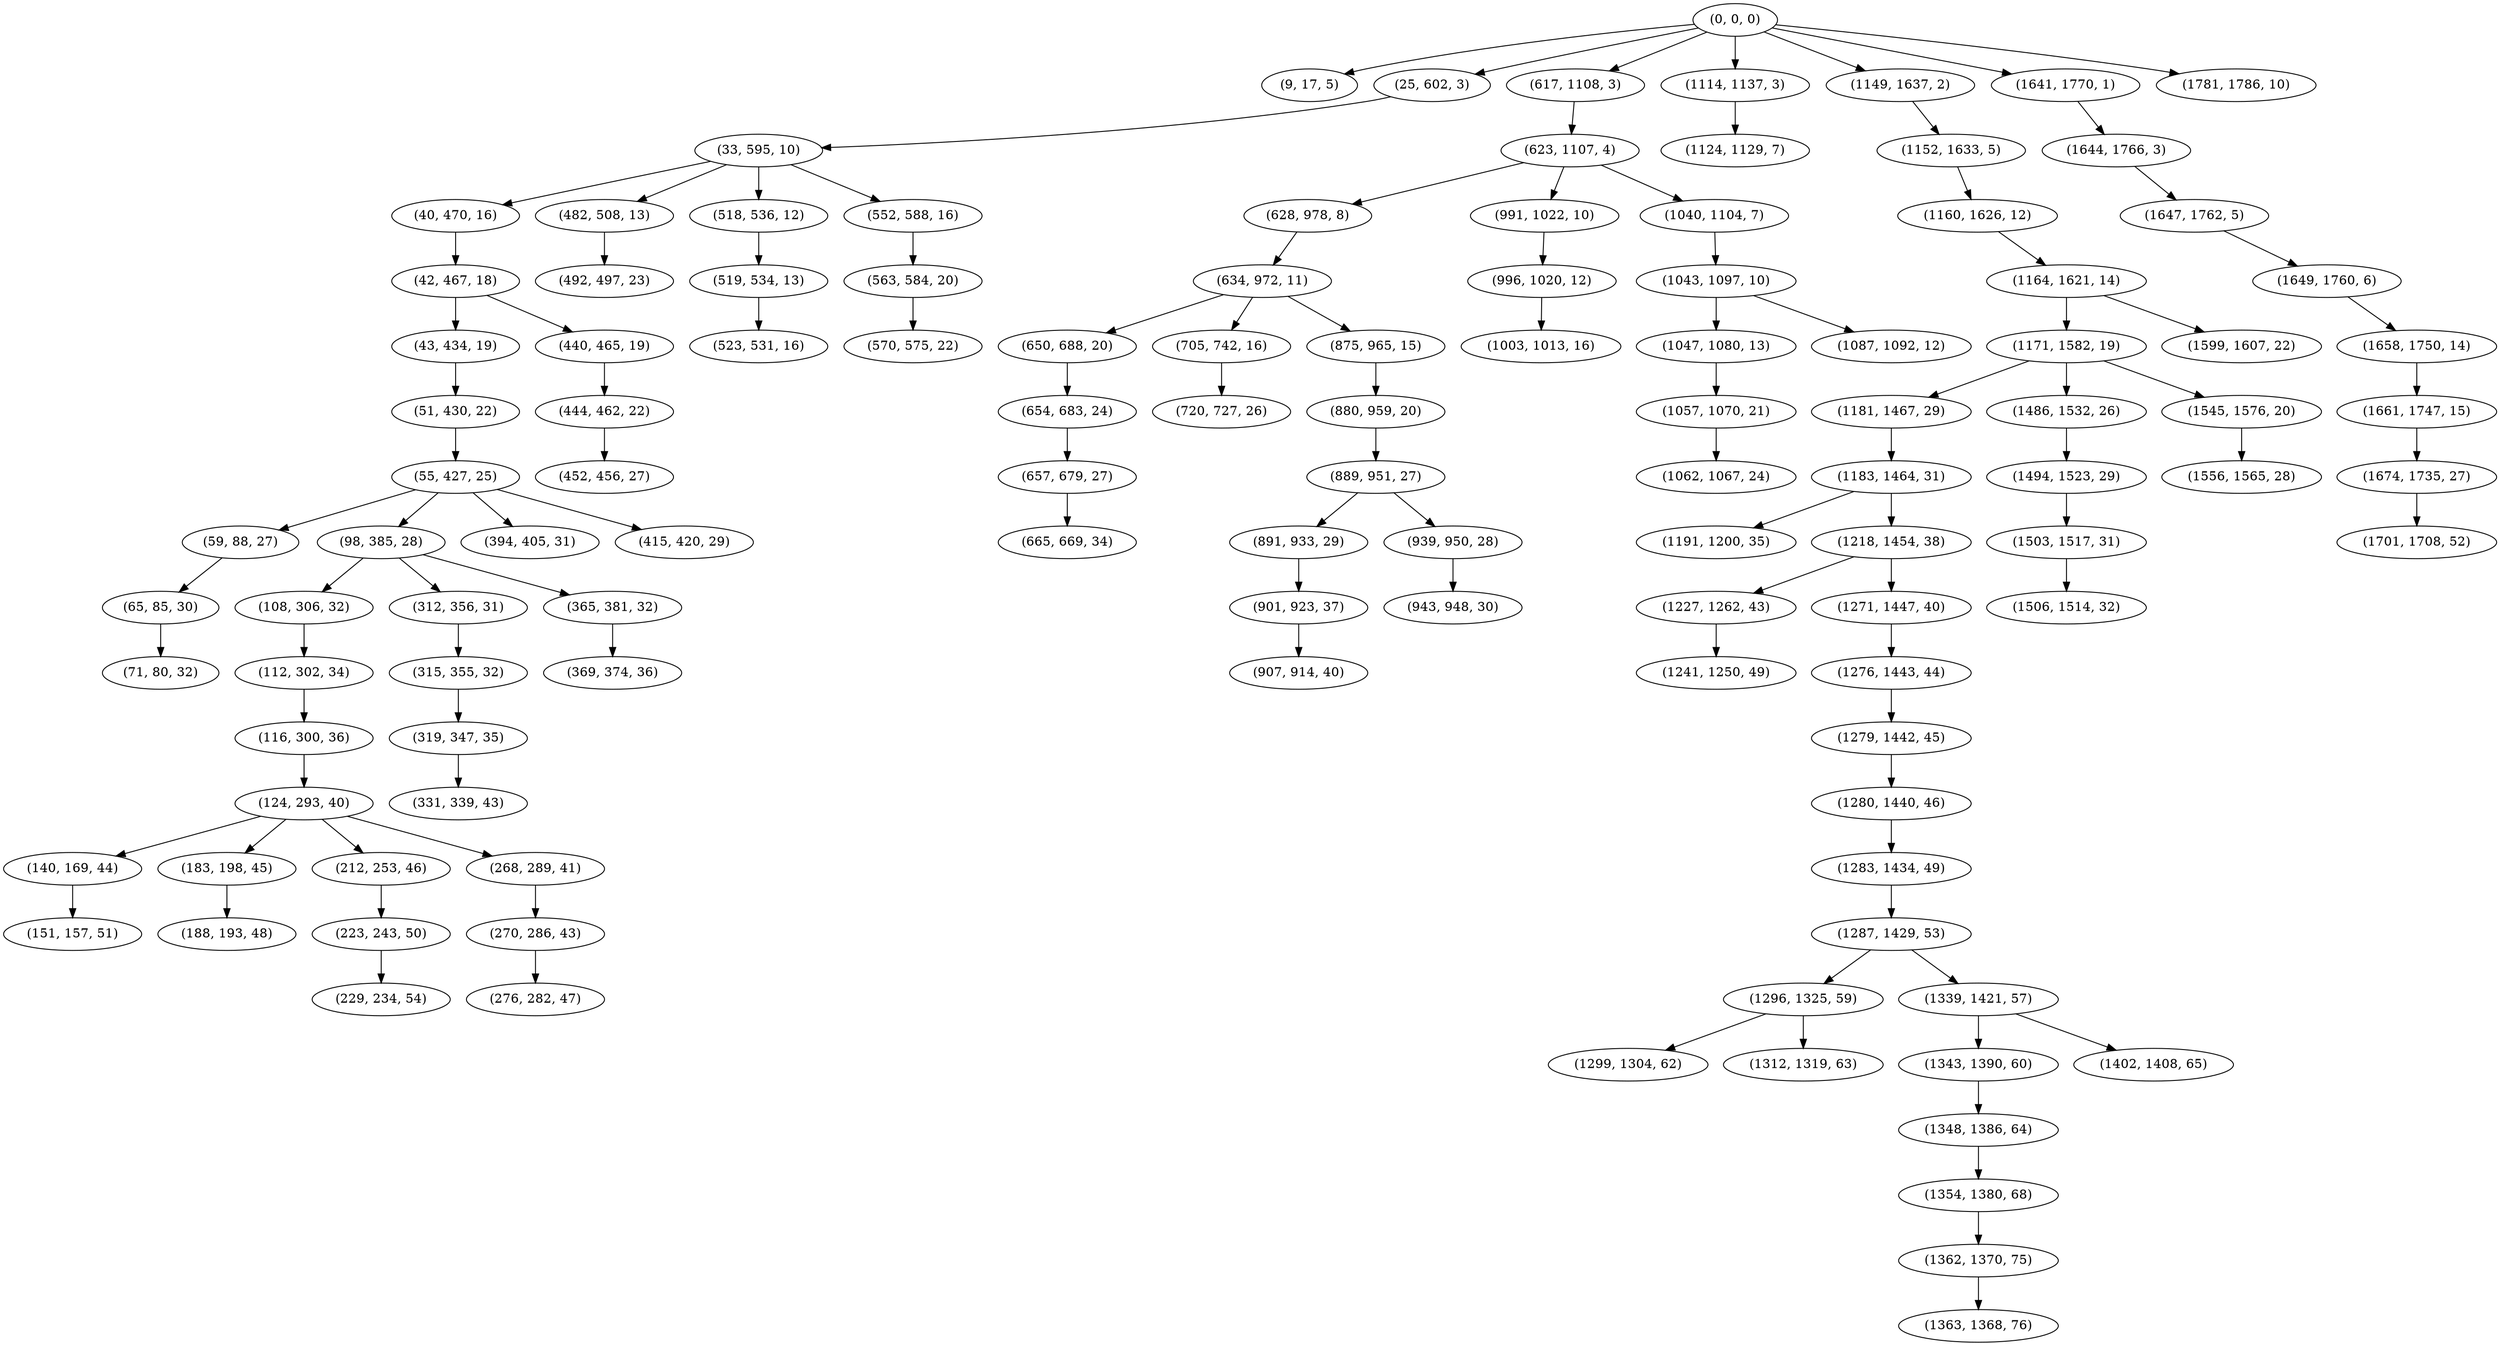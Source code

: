 digraph tree {
    "(0, 0, 0)";
    "(9, 17, 5)";
    "(25, 602, 3)";
    "(33, 595, 10)";
    "(40, 470, 16)";
    "(42, 467, 18)";
    "(43, 434, 19)";
    "(51, 430, 22)";
    "(55, 427, 25)";
    "(59, 88, 27)";
    "(65, 85, 30)";
    "(71, 80, 32)";
    "(98, 385, 28)";
    "(108, 306, 32)";
    "(112, 302, 34)";
    "(116, 300, 36)";
    "(124, 293, 40)";
    "(140, 169, 44)";
    "(151, 157, 51)";
    "(183, 198, 45)";
    "(188, 193, 48)";
    "(212, 253, 46)";
    "(223, 243, 50)";
    "(229, 234, 54)";
    "(268, 289, 41)";
    "(270, 286, 43)";
    "(276, 282, 47)";
    "(312, 356, 31)";
    "(315, 355, 32)";
    "(319, 347, 35)";
    "(331, 339, 43)";
    "(365, 381, 32)";
    "(369, 374, 36)";
    "(394, 405, 31)";
    "(415, 420, 29)";
    "(440, 465, 19)";
    "(444, 462, 22)";
    "(452, 456, 27)";
    "(482, 508, 13)";
    "(492, 497, 23)";
    "(518, 536, 12)";
    "(519, 534, 13)";
    "(523, 531, 16)";
    "(552, 588, 16)";
    "(563, 584, 20)";
    "(570, 575, 22)";
    "(617, 1108, 3)";
    "(623, 1107, 4)";
    "(628, 978, 8)";
    "(634, 972, 11)";
    "(650, 688, 20)";
    "(654, 683, 24)";
    "(657, 679, 27)";
    "(665, 669, 34)";
    "(705, 742, 16)";
    "(720, 727, 26)";
    "(875, 965, 15)";
    "(880, 959, 20)";
    "(889, 951, 27)";
    "(891, 933, 29)";
    "(901, 923, 37)";
    "(907, 914, 40)";
    "(939, 950, 28)";
    "(943, 948, 30)";
    "(991, 1022, 10)";
    "(996, 1020, 12)";
    "(1003, 1013, 16)";
    "(1040, 1104, 7)";
    "(1043, 1097, 10)";
    "(1047, 1080, 13)";
    "(1057, 1070, 21)";
    "(1062, 1067, 24)";
    "(1087, 1092, 12)";
    "(1114, 1137, 3)";
    "(1124, 1129, 7)";
    "(1149, 1637, 2)";
    "(1152, 1633, 5)";
    "(1160, 1626, 12)";
    "(1164, 1621, 14)";
    "(1171, 1582, 19)";
    "(1181, 1467, 29)";
    "(1183, 1464, 31)";
    "(1191, 1200, 35)";
    "(1218, 1454, 38)";
    "(1227, 1262, 43)";
    "(1241, 1250, 49)";
    "(1271, 1447, 40)";
    "(1276, 1443, 44)";
    "(1279, 1442, 45)";
    "(1280, 1440, 46)";
    "(1283, 1434, 49)";
    "(1287, 1429, 53)";
    "(1296, 1325, 59)";
    "(1299, 1304, 62)";
    "(1312, 1319, 63)";
    "(1339, 1421, 57)";
    "(1343, 1390, 60)";
    "(1348, 1386, 64)";
    "(1354, 1380, 68)";
    "(1362, 1370, 75)";
    "(1363, 1368, 76)";
    "(1402, 1408, 65)";
    "(1486, 1532, 26)";
    "(1494, 1523, 29)";
    "(1503, 1517, 31)";
    "(1506, 1514, 32)";
    "(1545, 1576, 20)";
    "(1556, 1565, 28)";
    "(1599, 1607, 22)";
    "(1641, 1770, 1)";
    "(1644, 1766, 3)";
    "(1647, 1762, 5)";
    "(1649, 1760, 6)";
    "(1658, 1750, 14)";
    "(1661, 1747, 15)";
    "(1674, 1735, 27)";
    "(1701, 1708, 52)";
    "(1781, 1786, 10)";
    "(0, 0, 0)" -> "(9, 17, 5)";
    "(0, 0, 0)" -> "(25, 602, 3)";
    "(0, 0, 0)" -> "(617, 1108, 3)";
    "(0, 0, 0)" -> "(1114, 1137, 3)";
    "(0, 0, 0)" -> "(1149, 1637, 2)";
    "(0, 0, 0)" -> "(1641, 1770, 1)";
    "(0, 0, 0)" -> "(1781, 1786, 10)";
    "(25, 602, 3)" -> "(33, 595, 10)";
    "(33, 595, 10)" -> "(40, 470, 16)";
    "(33, 595, 10)" -> "(482, 508, 13)";
    "(33, 595, 10)" -> "(518, 536, 12)";
    "(33, 595, 10)" -> "(552, 588, 16)";
    "(40, 470, 16)" -> "(42, 467, 18)";
    "(42, 467, 18)" -> "(43, 434, 19)";
    "(42, 467, 18)" -> "(440, 465, 19)";
    "(43, 434, 19)" -> "(51, 430, 22)";
    "(51, 430, 22)" -> "(55, 427, 25)";
    "(55, 427, 25)" -> "(59, 88, 27)";
    "(55, 427, 25)" -> "(98, 385, 28)";
    "(55, 427, 25)" -> "(394, 405, 31)";
    "(55, 427, 25)" -> "(415, 420, 29)";
    "(59, 88, 27)" -> "(65, 85, 30)";
    "(65, 85, 30)" -> "(71, 80, 32)";
    "(98, 385, 28)" -> "(108, 306, 32)";
    "(98, 385, 28)" -> "(312, 356, 31)";
    "(98, 385, 28)" -> "(365, 381, 32)";
    "(108, 306, 32)" -> "(112, 302, 34)";
    "(112, 302, 34)" -> "(116, 300, 36)";
    "(116, 300, 36)" -> "(124, 293, 40)";
    "(124, 293, 40)" -> "(140, 169, 44)";
    "(124, 293, 40)" -> "(183, 198, 45)";
    "(124, 293, 40)" -> "(212, 253, 46)";
    "(124, 293, 40)" -> "(268, 289, 41)";
    "(140, 169, 44)" -> "(151, 157, 51)";
    "(183, 198, 45)" -> "(188, 193, 48)";
    "(212, 253, 46)" -> "(223, 243, 50)";
    "(223, 243, 50)" -> "(229, 234, 54)";
    "(268, 289, 41)" -> "(270, 286, 43)";
    "(270, 286, 43)" -> "(276, 282, 47)";
    "(312, 356, 31)" -> "(315, 355, 32)";
    "(315, 355, 32)" -> "(319, 347, 35)";
    "(319, 347, 35)" -> "(331, 339, 43)";
    "(365, 381, 32)" -> "(369, 374, 36)";
    "(440, 465, 19)" -> "(444, 462, 22)";
    "(444, 462, 22)" -> "(452, 456, 27)";
    "(482, 508, 13)" -> "(492, 497, 23)";
    "(518, 536, 12)" -> "(519, 534, 13)";
    "(519, 534, 13)" -> "(523, 531, 16)";
    "(552, 588, 16)" -> "(563, 584, 20)";
    "(563, 584, 20)" -> "(570, 575, 22)";
    "(617, 1108, 3)" -> "(623, 1107, 4)";
    "(623, 1107, 4)" -> "(628, 978, 8)";
    "(623, 1107, 4)" -> "(991, 1022, 10)";
    "(623, 1107, 4)" -> "(1040, 1104, 7)";
    "(628, 978, 8)" -> "(634, 972, 11)";
    "(634, 972, 11)" -> "(650, 688, 20)";
    "(634, 972, 11)" -> "(705, 742, 16)";
    "(634, 972, 11)" -> "(875, 965, 15)";
    "(650, 688, 20)" -> "(654, 683, 24)";
    "(654, 683, 24)" -> "(657, 679, 27)";
    "(657, 679, 27)" -> "(665, 669, 34)";
    "(705, 742, 16)" -> "(720, 727, 26)";
    "(875, 965, 15)" -> "(880, 959, 20)";
    "(880, 959, 20)" -> "(889, 951, 27)";
    "(889, 951, 27)" -> "(891, 933, 29)";
    "(889, 951, 27)" -> "(939, 950, 28)";
    "(891, 933, 29)" -> "(901, 923, 37)";
    "(901, 923, 37)" -> "(907, 914, 40)";
    "(939, 950, 28)" -> "(943, 948, 30)";
    "(991, 1022, 10)" -> "(996, 1020, 12)";
    "(996, 1020, 12)" -> "(1003, 1013, 16)";
    "(1040, 1104, 7)" -> "(1043, 1097, 10)";
    "(1043, 1097, 10)" -> "(1047, 1080, 13)";
    "(1043, 1097, 10)" -> "(1087, 1092, 12)";
    "(1047, 1080, 13)" -> "(1057, 1070, 21)";
    "(1057, 1070, 21)" -> "(1062, 1067, 24)";
    "(1114, 1137, 3)" -> "(1124, 1129, 7)";
    "(1149, 1637, 2)" -> "(1152, 1633, 5)";
    "(1152, 1633, 5)" -> "(1160, 1626, 12)";
    "(1160, 1626, 12)" -> "(1164, 1621, 14)";
    "(1164, 1621, 14)" -> "(1171, 1582, 19)";
    "(1164, 1621, 14)" -> "(1599, 1607, 22)";
    "(1171, 1582, 19)" -> "(1181, 1467, 29)";
    "(1171, 1582, 19)" -> "(1486, 1532, 26)";
    "(1171, 1582, 19)" -> "(1545, 1576, 20)";
    "(1181, 1467, 29)" -> "(1183, 1464, 31)";
    "(1183, 1464, 31)" -> "(1191, 1200, 35)";
    "(1183, 1464, 31)" -> "(1218, 1454, 38)";
    "(1218, 1454, 38)" -> "(1227, 1262, 43)";
    "(1218, 1454, 38)" -> "(1271, 1447, 40)";
    "(1227, 1262, 43)" -> "(1241, 1250, 49)";
    "(1271, 1447, 40)" -> "(1276, 1443, 44)";
    "(1276, 1443, 44)" -> "(1279, 1442, 45)";
    "(1279, 1442, 45)" -> "(1280, 1440, 46)";
    "(1280, 1440, 46)" -> "(1283, 1434, 49)";
    "(1283, 1434, 49)" -> "(1287, 1429, 53)";
    "(1287, 1429, 53)" -> "(1296, 1325, 59)";
    "(1287, 1429, 53)" -> "(1339, 1421, 57)";
    "(1296, 1325, 59)" -> "(1299, 1304, 62)";
    "(1296, 1325, 59)" -> "(1312, 1319, 63)";
    "(1339, 1421, 57)" -> "(1343, 1390, 60)";
    "(1339, 1421, 57)" -> "(1402, 1408, 65)";
    "(1343, 1390, 60)" -> "(1348, 1386, 64)";
    "(1348, 1386, 64)" -> "(1354, 1380, 68)";
    "(1354, 1380, 68)" -> "(1362, 1370, 75)";
    "(1362, 1370, 75)" -> "(1363, 1368, 76)";
    "(1486, 1532, 26)" -> "(1494, 1523, 29)";
    "(1494, 1523, 29)" -> "(1503, 1517, 31)";
    "(1503, 1517, 31)" -> "(1506, 1514, 32)";
    "(1545, 1576, 20)" -> "(1556, 1565, 28)";
    "(1641, 1770, 1)" -> "(1644, 1766, 3)";
    "(1644, 1766, 3)" -> "(1647, 1762, 5)";
    "(1647, 1762, 5)" -> "(1649, 1760, 6)";
    "(1649, 1760, 6)" -> "(1658, 1750, 14)";
    "(1658, 1750, 14)" -> "(1661, 1747, 15)";
    "(1661, 1747, 15)" -> "(1674, 1735, 27)";
    "(1674, 1735, 27)" -> "(1701, 1708, 52)";
}

